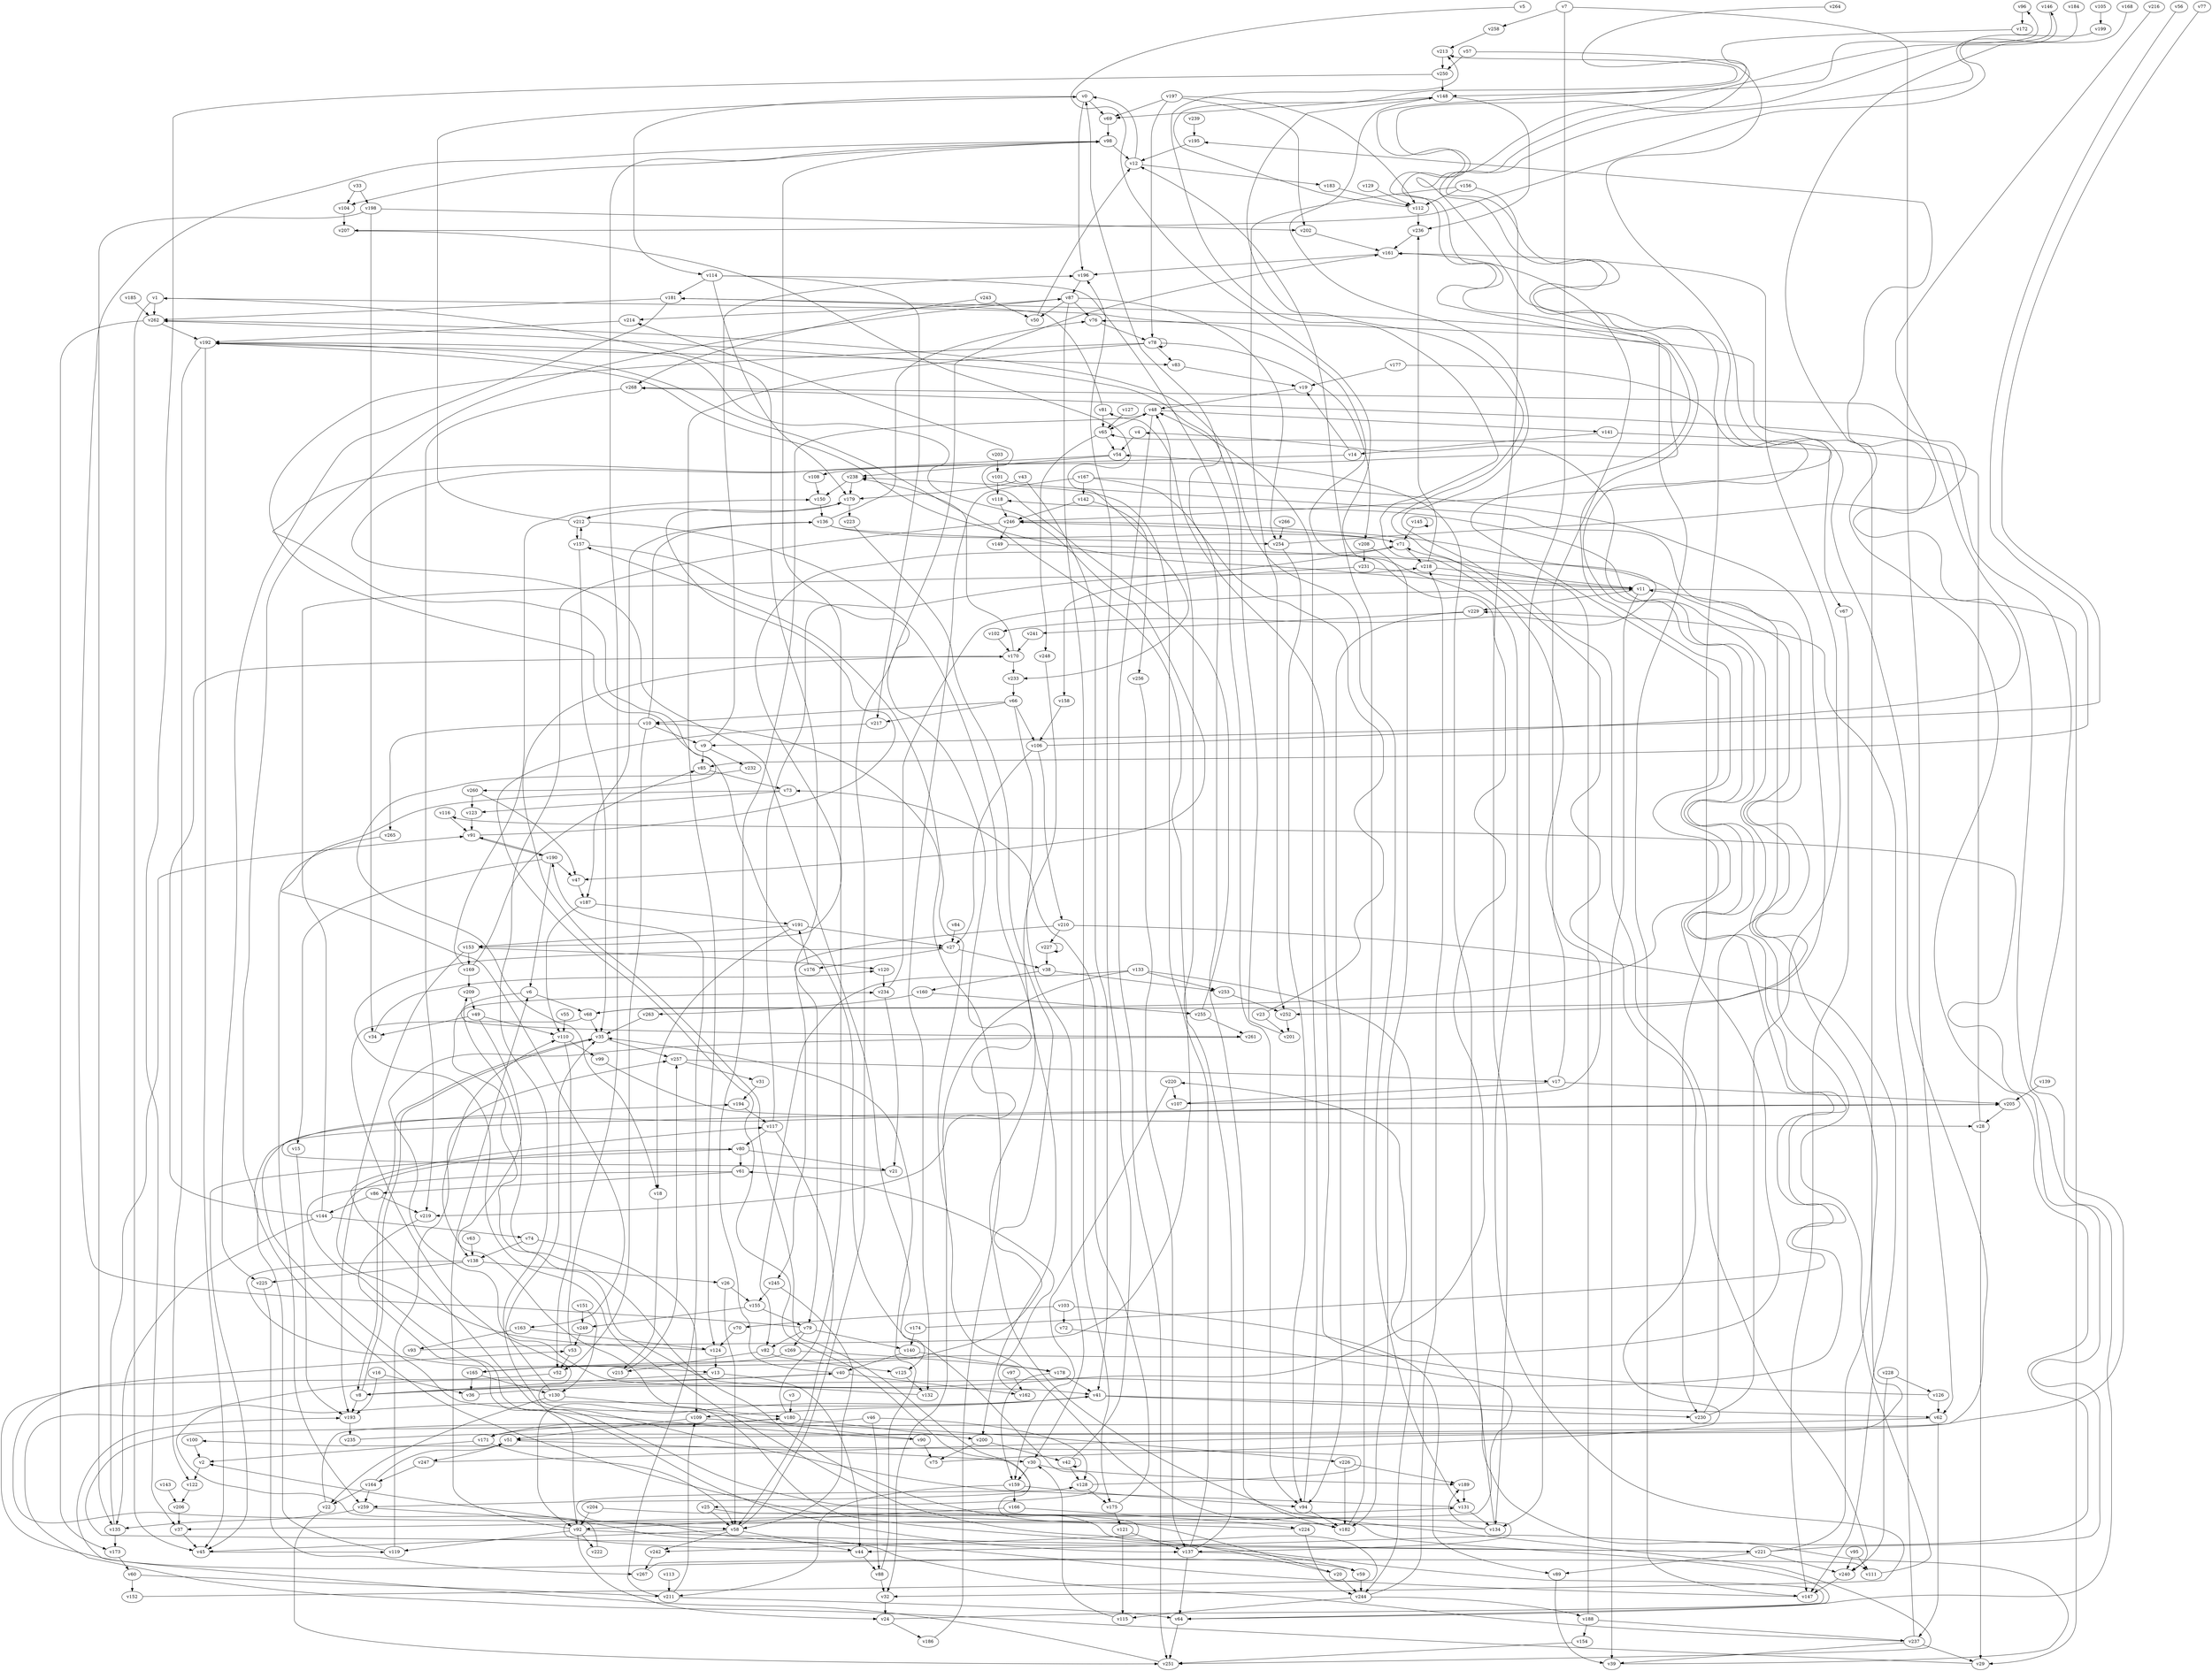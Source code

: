 // Benchmark game 394 - 270 vertices
// time_bound: 69
// targets: v29
digraph G {
    v0 [name="v0", player=0];
    v1 [name="v1", player=1];
    v2 [name="v2", player=1];
    v3 [name="v3", player=0];
    v4 [name="v4", player=0];
    v5 [name="v5", player=0];
    v6 [name="v6", player=0];
    v7 [name="v7", player=1];
    v8 [name="v8", player=0];
    v9 [name="v9", player=1];
    v10 [name="v10", player=1];
    v11 [name="v11", player=0];
    v12 [name="v12", player=0];
    v13 [name="v13", player=1];
    v14 [name="v14", player=0];
    v15 [name="v15", player=1];
    v16 [name="v16", player=1];
    v17 [name="v17", player=0];
    v18 [name="v18", player=1];
    v19 [name="v19", player=0];
    v20 [name="v20", player=1];
    v21 [name="v21", player=0];
    v22 [name="v22", player=1];
    v23 [name="v23", player=0];
    v24 [name="v24", player=0];
    v25 [name="v25", player=0];
    v26 [name="v26", player=1];
    v27 [name="v27", player=1];
    v28 [name="v28", player=0];
    v29 [name="v29", player=1, target=1];
    v30 [name="v30", player=0];
    v31 [name="v31", player=0];
    v32 [name="v32", player=1];
    v33 [name="v33", player=1];
    v34 [name="v34", player=0];
    v35 [name="v35", player=1];
    v36 [name="v36", player=1];
    v37 [name="v37", player=1];
    v38 [name="v38", player=0];
    v39 [name="v39", player=1];
    v40 [name="v40", player=0];
    v41 [name="v41", player=1];
    v42 [name="v42", player=1];
    v43 [name="v43", player=1];
    v44 [name="v44", player=0];
    v45 [name="v45", player=1];
    v46 [name="v46", player=0];
    v47 [name="v47", player=1];
    v48 [name="v48", player=1];
    v49 [name="v49", player=0];
    v50 [name="v50", player=0];
    v51 [name="v51", player=1];
    v52 [name="v52", player=1];
    v53 [name="v53", player=0];
    v54 [name="v54", player=1];
    v55 [name="v55", player=0];
    v56 [name="v56", player=1];
    v57 [name="v57", player=0];
    v58 [name="v58", player=1];
    v59 [name="v59", player=0];
    v60 [name="v60", player=1];
    v61 [name="v61", player=0];
    v62 [name="v62", player=1];
    v63 [name="v63", player=0];
    v64 [name="v64", player=1];
    v65 [name="v65", player=1];
    v66 [name="v66", player=1];
    v67 [name="v67", player=0];
    v68 [name="v68", player=0];
    v69 [name="v69", player=0];
    v70 [name="v70", player=0];
    v71 [name="v71", player=0];
    v72 [name="v72", player=1];
    v73 [name="v73", player=0];
    v74 [name="v74", player=1];
    v75 [name="v75", player=0];
    v76 [name="v76", player=0];
    v77 [name="v77", player=0];
    v78 [name="v78", player=1];
    v79 [name="v79", player=0];
    v80 [name="v80", player=1];
    v81 [name="v81", player=0];
    v82 [name="v82", player=1];
    v83 [name="v83", player=0];
    v84 [name="v84", player=1];
    v85 [name="v85", player=0];
    v86 [name="v86", player=1];
    v87 [name="v87", player=1];
    v88 [name="v88", player=1];
    v89 [name="v89", player=1];
    v90 [name="v90", player=1];
    v91 [name="v91", player=0];
    v92 [name="v92", player=0];
    v93 [name="v93", player=0];
    v94 [name="v94", player=1];
    v95 [name="v95", player=1];
    v96 [name="v96", player=0];
    v97 [name="v97", player=0];
    v98 [name="v98", player=1];
    v99 [name="v99", player=0];
    v100 [name="v100", player=0];
    v101 [name="v101", player=0];
    v102 [name="v102", player=1];
    v103 [name="v103", player=1];
    v104 [name="v104", player=1];
    v105 [name="v105", player=1];
    v106 [name="v106", player=0];
    v107 [name="v107", player=1];
    v108 [name="v108", player=0];
    v109 [name="v109", player=1];
    v110 [name="v110", player=1];
    v111 [name="v111", player=1];
    v112 [name="v112", player=0];
    v113 [name="v113", player=1];
    v114 [name="v114", player=0];
    v115 [name="v115", player=0];
    v116 [name="v116", player=1];
    v117 [name="v117", player=0];
    v118 [name="v118", player=1];
    v119 [name="v119", player=1];
    v120 [name="v120", player=1];
    v121 [name="v121", player=1];
    v122 [name="v122", player=0];
    v123 [name="v123", player=0];
    v124 [name="v124", player=1];
    v125 [name="v125", player=0];
    v126 [name="v126", player=0];
    v127 [name="v127", player=0];
    v128 [name="v128", player=1];
    v129 [name="v129", player=1];
    v130 [name="v130", player=1];
    v131 [name="v131", player=0];
    v132 [name="v132", player=1];
    v133 [name="v133", player=0];
    v134 [name="v134", player=0];
    v135 [name="v135", player=1];
    v136 [name="v136", player=1];
    v137 [name="v137", player=0];
    v138 [name="v138", player=0];
    v139 [name="v139", player=0];
    v140 [name="v140", player=0];
    v141 [name="v141", player=1];
    v142 [name="v142", player=1];
    v143 [name="v143", player=1];
    v144 [name="v144", player=1];
    v145 [name="v145", player=1];
    v146 [name="v146", player=0];
    v147 [name="v147", player=1];
    v148 [name="v148", player=1];
    v149 [name="v149", player=0];
    v150 [name="v150", player=1];
    v151 [name="v151", player=0];
    v152 [name="v152", player=1];
    v153 [name="v153", player=1];
    v154 [name="v154", player=1];
    v155 [name="v155", player=1];
    v156 [name="v156", player=0];
    v157 [name="v157", player=1];
    v158 [name="v158", player=1];
    v159 [name="v159", player=0];
    v160 [name="v160", player=0];
    v161 [name="v161", player=0];
    v162 [name="v162", player=0];
    v163 [name="v163", player=0];
    v164 [name="v164", player=1];
    v165 [name="v165", player=0];
    v166 [name="v166", player=0];
    v167 [name="v167", player=1];
    v168 [name="v168", player=1];
    v169 [name="v169", player=1];
    v170 [name="v170", player=0];
    v171 [name="v171", player=0];
    v172 [name="v172", player=0];
    v173 [name="v173", player=1];
    v174 [name="v174", player=1];
    v175 [name="v175", player=1];
    v176 [name="v176", player=1];
    v177 [name="v177", player=0];
    v178 [name="v178", player=1];
    v179 [name="v179", player=1];
    v180 [name="v180", player=0];
    v181 [name="v181", player=0];
    v182 [name="v182", player=0];
    v183 [name="v183", player=0];
    v184 [name="v184", player=0];
    v185 [name="v185", player=1];
    v186 [name="v186", player=1];
    v187 [name="v187", player=0];
    v188 [name="v188", player=1];
    v189 [name="v189", player=0];
    v190 [name="v190", player=0];
    v191 [name="v191", player=1];
    v192 [name="v192", player=1];
    v193 [name="v193", player=1];
    v194 [name="v194", player=0];
    v195 [name="v195", player=1];
    v196 [name="v196", player=0];
    v197 [name="v197", player=1];
    v198 [name="v198", player=1];
    v199 [name="v199", player=0];
    v200 [name="v200", player=1];
    v201 [name="v201", player=1];
    v202 [name="v202", player=0];
    v203 [name="v203", player=0];
    v204 [name="v204", player=0];
    v205 [name="v205", player=1];
    v206 [name="v206", player=0];
    v207 [name="v207", player=1];
    v208 [name="v208", player=0];
    v209 [name="v209", player=1];
    v210 [name="v210", player=1];
    v211 [name="v211", player=1];
    v212 [name="v212", player=1];
    v213 [name="v213", player=1];
    v214 [name="v214", player=1];
    v215 [name="v215", player=1];
    v216 [name="v216", player=0];
    v217 [name="v217", player=1];
    v218 [name="v218", player=1];
    v219 [name="v219", player=0];
    v220 [name="v220", player=0];
    v221 [name="v221", player=0];
    v222 [name="v222", player=1];
    v223 [name="v223", player=0];
    v224 [name="v224", player=0];
    v225 [name="v225", player=0];
    v226 [name="v226", player=0];
    v227 [name="v227", player=1];
    v228 [name="v228", player=0];
    v229 [name="v229", player=1];
    v230 [name="v230", player=1];
    v231 [name="v231", player=1];
    v232 [name="v232", player=0];
    v233 [name="v233", player=1];
    v234 [name="v234", player=1];
    v235 [name="v235", player=0];
    v236 [name="v236", player=0];
    v237 [name="v237", player=1];
    v238 [name="v238", player=0];
    v239 [name="v239", player=1];
    v240 [name="v240", player=0];
    v241 [name="v241", player=0];
    v242 [name="v242", player=1];
    v243 [name="v243", player=0];
    v244 [name="v244", player=0];
    v245 [name="v245", player=0];
    v246 [name="v246", player=1];
    v247 [name="v247", player=1];
    v248 [name="v248", player=0];
    v249 [name="v249", player=1];
    v250 [name="v250", player=0];
    v251 [name="v251", player=1];
    v252 [name="v252", player=0];
    v253 [name="v253", player=0];
    v254 [name="v254", player=1];
    v255 [name="v255", player=0];
    v256 [name="v256", player=1];
    v257 [name="v257", player=0];
    v258 [name="v258", player=1];
    v259 [name="v259", player=0];
    v260 [name="v260", player=1];
    v261 [name="v261", player=0];
    v262 [name="v262", player=1];
    v263 [name="v263", player=1];
    v264 [name="v264", player=0];
    v265 [name="v265", player=1];
    v266 [name="v266", player=1];
    v267 [name="v267", player=1];
    v268 [name="v268", player=1];
    v269 [name="v269", player=0];

    v0 -> v196;
    v1 -> v79;
    v2 -> v122;
    v3 -> v180;
    v4 -> v54;
    v5 -> v32 [constraint="t >= 5"];
    v6 -> v261 [constraint="t >= 3"];
    v7 -> v62;
    v8 -> v4 [constraint="t < 15"];
    v9 -> v85;
    v10 -> v265;
    v11 -> v192 [constraint="t < 12"];
    v12 -> v183;
    v13 -> v44;
    v14 -> v260 [constraint="t >= 2"];
    v15 -> v193;
    v16 -> v193;
    v17 -> v161;
    v18 -> v215;
    v19 -> v48;
    v20 -> v27 [constraint="t mod 4 == 2"];
    v21 -> v205 [constraint="t >= 5"];
    v22 -> v180 [constraint="t < 12"];
    v23 -> v262 [constraint="t >= 4"];
    v24 -> v110 [constraint="t mod 2 == 1"];
    v25 -> v242 [constraint="t < 12"];
    v26 -> v58;
    v27 -> v176;
    v28 -> v65;
    v29 -> v40 [constraint="t mod 4 == 1"];
    v30 -> v159;
    v31 -> v194;
    v32 -> v24;
    v33 -> v104;
    v34 -> v120 [constraint="t < 14"];
    v35 -> v8;
    v36 -> v1 [constraint="t >= 1"];
    v37 -> v45;
    v38 -> v253;
    v39 -> v220 [constraint="t mod 2 == 0"];
    v40 -> v8;
    v41 -> v109;
    v42 -> v42;
    v43 -> v179;
    v44 -> v131 [constraint="t >= 1"];
    v45 -> v119 [constraint="t >= 1"];
    v46 -> v88;
    v47 -> v187;
    v48 -> v65;
    v49 -> v138;
    v50 -> v12;
    v51 -> v30;
    v52 -> v59 [constraint="t >= 4"];
    v53 -> v52;
    v54 -> v125 [constraint="t >= 3"];
    v55 -> v110;
    v56 -> v85 [constraint="t >= 4"];
    v57 -> v51 [constraint="t < 13"];
    v58 -> v45 [constraint="t < 11"];
    v59 -> v244;
    v60 -> v152;
    v61 -> v182 [constraint="t < 13"];
    v62 -> v221 [constraint="t < 9"];
    v63 -> v138;
    v64 -> v157 [constraint="t mod 2 == 1"];
    v65 -> v248;
    v66 -> v217;
    v67 -> v147;
    v68 -> v90 [constraint="t mod 3 == 1"];
    v69 -> v98;
    v70 -> v124;
    v71 -> v153 [constraint="t < 14"];
    v72 -> v37 [constraint="t < 7"];
    v73 -> v163 [constraint="t mod 2 == 1"];
    v74 -> v109;
    v75 -> v148 [constraint="t >= 3"];
    v76 -> v78;
    v77 -> v9 [constraint="t mod 3 == 2"];
    v78 -> v25 [constraint="t mod 3 == 0"];
    v79 -> v98 [constraint="t >= 5"];
    v80 -> v45;
    v81 -> v181 [constraint="t mod 2 == 0"];
    v82 -> v125;
    v83 -> v19;
    v84 -> v27;
    v85 -> v73;
    v86 -> v219;
    v87 -> v50;
    v88 -> v32;
    v89 -> v39;
    v90 -> v194 [constraint="t < 13"];
    v91 -> v179 [constraint="t mod 3 == 0"];
    v92 -> v119;
    v93 -> v192 [constraint="t < 7"];
    v94 -> v48;
    v95 -> v111;
    v96 -> v172;
    v97 -> v162;
    v98 -> v104 [constraint="t >= 3"];
    v99 -> v28 [constraint="t >= 3"];
    v100 -> v2;
    v101 -> v252 [constraint="t < 15"];
    v102 -> v170;
    v103 -> v70;
    v104 -> v207;
    v105 -> v199;
    v106 -> v195 [constraint="t mod 4 == 1"];
    v107 -> v213 [constraint="t < 13"];
    v108 -> v150;
    v109 -> v226;
    v110 -> v99;
    v111 -> v118 [constraint="t >= 5"];
    v112 -> v213 [constraint="t mod 5 == 4"];
    v113 -> v211;
    v114 -> v179;
    v115 -> v30;
    v116 -> v91;
    v117 -> v58;
    v118 -> v246;
    v119 -> v87;
    v120 -> v234;
    v121 -> v137;
    v122 -> v206;
    v123 -> v91;
    v124 -> v80 [constraint="t mod 3 == 2"];
    v125 -> v132;
    v126 -> v81 [constraint="t mod 2 == 1"];
    v127 -> v65;
    v128 -> v100 [constraint="t < 7"];
    v129 -> v112;
    v130 -> v180;
    v131 -> v117 [constraint="t >= 2"];
    v132 -> v234 [constraint="t < 11"];
    v133 -> v82;
    v134 -> v53 [constraint="t mod 5 == 3"];
    v135 -> v91;
    v136 -> v187;
    v137 -> v59;
    v138 -> v13 [constraint="t mod 5 == 1"];
    v139 -> v205;
    v140 -> v40;
    v141 -> v67;
    v142 -> v246;
    v143 -> v206;
    v144 -> v170 [constraint="t >= 5"];
    v145 -> v145;
    v146 -> v148 [constraint="t < 11"];
    v147 -> v128 [constraint="t mod 4 == 1"];
    v148 -> v240 [constraint="t >= 1"];
    v149 -> v102 [constraint="t >= 2"];
    v150 -> v136;
    v151 -> v249;
    v152 -> v209 [constraint="t >= 5"];
    v153 -> v120;
    v154 -> v251;
    v155 -> v249;
    v156 -> v112;
    v157 -> v219 [constraint="t < 7"];
    v158 -> v106;
    v159 -> v166;
    v160 -> v255;
    v161 -> v196;
    v162 -> v61;
    v163 -> v93;
    v164 -> v51;
    v165 -> v96 [constraint="t mod 4 == 3"];
    v166 -> v92;
    v167 -> v68 [constraint="t >= 5"];
    v168 -> v44 [constraint="t >= 2"];
    v169 -> v150;
    v170 -> v259 [constraint="t < 9"];
    v171 -> v2;
    v172 -> v68 [constraint="t < 10"];
    v173 -> v60;
    v174 -> v146 [constraint="t >= 4"];
    v175 -> v73;
    v176 -> v191;
    v177 -> v230;
    v178 -> v41;
    v179 -> v223;
    v180 -> v200;
    v181 -> v262;
    v182 -> v12;
    v183 -> v112;
    v184 -> v246 [constraint="t < 15"];
    v185 -> v262;
    v186 -> v10;
    v187 -> v110;
    v188 -> v71;
    v189 -> v131;
    v190 -> v47;
    v191 -> v27;
    v192 -> v47 [constraint="t < 15"];
    v193 -> v235;
    v194 -> v117;
    v195 -> v12;
    v196 -> v87;
    v197 -> v69;
    v198 -> v202;
    v199 -> v207 [constraint="t < 11"];
    v200 -> v75;
    v201 -> v0;
    v202 -> v161;
    v203 -> v101;
    v204 -> v137 [constraint="t mod 5 == 2"];
    v205 -> v28;
    v206 -> v37;
    v207 -> v233 [constraint="t mod 4 == 2"];
    v208 -> v182;
    v209 -> v49;
    v210 -> v245;
    v211 -> v64 [constraint="t mod 3 == 0"];
    v212 -> v251 [constraint="t >= 3"];
    v213 -> v250;
    v214 -> v192;
    v215 -> v257;
    v216 -> v64 [constraint="t >= 2"];
    v217 -> v20 [constraint="t mod 2 == 1"];
    v218 -> v11;
    v219 -> v137 [constraint="t < 10"];
    v220 -> v107;
    v221 -> v116 [constraint="t mod 2 == 0"];
    v222 -> v41 [constraint="t >= 5"];
    v223 -> v165 [constraint="t mod 2 == 1"];
    v224 -> v205 [constraint="t < 14"];
    v225 -> v267;
    v226 -> v189;
    v227 -> v227;
    v228 -> v240;
    v229 -> v241;
    v230 -> v11;
    v231 -> v11;
    v232 -> v18 [constraint="t < 14"];
    v233 -> v66;
    v234 -> v21;
    v235 -> v268 [constraint="t mod 4 == 1"];
    v236 -> v161;
    v237 -> v2 [constraint="t >= 4"];
    v238 -> v179;
    v239 -> v195;
    v240 -> v147;
    v241 -> v170;
    v242 -> v267;
    v243 -> v268;
    v244 -> v188;
    v245 -> v155;
    v246 -> v92;
    v247 -> v246 [constraint="t >= 5"];
    v248 -> v200;
    v249 -> v53;
    v250 -> v148;
    v251 -> v193 [constraint="t mod 4 == 0"];
    v252 -> v201;
    v253 -> v252;
    v254 -> v268 [constraint="t >= 2"];
    v255 -> v214 [constraint="t >= 1"];
    v256 -> v137;
    v257 -> v31;
    v258 -> v213;
    v259 -> v135;
    v260 -> v47;
    v261 -> v41 [constraint="t >= 5"];
    v262 -> v131 [constraint="t mod 4 == 3"];
    v263 -> v35;
    v264 -> v108 [constraint="t >= 4"];
    v265 -> v259;
    v266 -> v254;
    v267 -> v111 [constraint="t mod 3 == 2"];
    v268 -> v219;
    v269 -> v165;
    v148 -> v236;
    v254 -> v94;
    v144 -> v218;
    v121 -> v115;
    v212 -> v0;
    v46 -> v171;
    v212 -> v157;
    v159 -> v211;
    v95 -> v240;
    v190 -> v15;
    v257 -> v17;
    v58 -> v242;
    v137 -> v64;
    v10 -> v136;
    v12 -> v0;
    v246 -> v149;
    v126 -> v62;
    v247 -> v164;
    v109 -> v51;
    v191 -> v18;
    v48 -> v251;
    v58 -> v161;
    v164 -> v22;
    v46 -> v128;
    v64 -> v251;
    v167 -> v132;
    v157 -> v35;
    v7 -> v134;
    v22 -> v251;
    v190 -> v91;
    v44 -> v88;
    v130 -> v22;
    v79 -> v82;
    v229 -> v94;
    v136 -> v254;
    v91 -> v190;
    v11 -> v39;
    v103 -> v89;
    v175 -> v121;
    v124 -> v13;
    v1 -> v262;
    v7 -> v258;
    v181 -> v147;
    v48 -> v141;
    v6 -> v68;
    v80 -> v61;
    v144 -> v135;
    v167 -> v182;
    v28 -> v29;
    v140 -> v178;
    v1 -> v45;
    v237 -> v29;
    v40 -> v48;
    v79 -> v269;
    v220 -> v159;
    v73 -> v123;
    v78 -> v124;
    v0 -> v69;
    v198 -> v34;
    v112 -> v236;
    v221 -> v240;
    v92 -> v24;
    v160 -> v263;
    v119 -> v257;
    v144 -> v74;
    v114 -> v217;
    v244 -> v115;
    v137 -> v48;
    v134 -> v54;
    v218 -> v236;
    v11 -> v29;
    v23 -> v201;
    v24 -> v186;
    v181 -> v225;
    v79 -> v140;
    v8 -> v193;
    v198 -> v135;
    v87 -> v76;
    v179 -> v212;
    v190 -> v6;
    v255 -> v261;
    v245 -> v58;
    v0 -> v114;
    v134 -> v189;
    v58 -> v44;
    v42 -> v196;
    v157 -> v212;
    v221 -> v76;
    v237 -> v229;
    v192 -> v122;
    v243 -> v50;
    v98 -> v12;
    v165 -> v36;
    v148 -> v69;
    v90 -> v75;
    v269 -> v178;
    v142 -> v256;
    v106 -> v27;
    v66 -> v10;
    v204 -> v92;
    v163 -> v124;
    v174 -> v140;
    v20 -> v244;
    v211 -> v190;
    v68 -> v35;
    v226 -> v182;
    v230 -> v161;
    v11 -> v229;
    v16 -> v36;
    v88 -> v35;
    v262 -> v173;
    v78 -> v78;
    v53 -> v98;
    v117 -> v71;
    v187 -> v191;
    v141 -> v14;
    v224 -> v244;
    v66 -> v30;
    v197 -> v202;
    v78 -> v208;
    v159 -> v94;
    v42 -> v128;
    v17 -> v107;
    v92 -> v222;
    v41 -> v230;
    v164 -> v259;
    v238 -> v150;
    v192 -> v83;
    v151 -> v130;
    v250 -> v37;
    v136 -> v76;
    v41 -> v62;
    v136 -> v71;
    v74 -> v138;
    v180 -> v98;
    v131 -> v134;
    v17 -> v205;
    v110 -> v52;
    v87 -> v175;
    v246 -> v71;
    v10 -> v52;
    v49 -> v110;
    v169 -> v85;
    v237 -> v39;
    v244 -> v218;
    v101 -> v118;
    v86 -> v144;
    v51 -> v247;
    v178 -> v159;
    v33 -> v198;
    v166 -> v224;
    v57 -> v250;
    v191 -> v153;
    v221 -> v89;
    v192 -> v45;
    v138 -> v26;
    v167 -> v142;
    v133 -> v32;
    v41 -> v92;
    v117 -> v80;
    v171 -> v58;
    v54 -> v238;
    v92 -> v221;
    v197 -> v112;
    v14 -> v19;
    v188 -> v237;
    v170 -> v238;
    v114 -> v94;
    v210 -> v147;
    v210 -> v227;
    v262 -> v192;
    v234 -> v11;
    v197 -> v78;
    v170 -> v233;
    v260 -> v123;
    v188 -> v154;
    v27 -> v38;
    v165 -> v130;
    v153 -> v169;
    v145 -> v71;
    v200 -> v42;
    v92 -> v6;
    v114 -> v181;
    v106 -> v210;
    v133 -> v253;
    v135 -> v173;
    v81 -> v65;
    v153 -> v193;
    v66 -> v106;
    v43 -> v41;
    v137 -> v238;
    v87 -> v254;
    v128 -> v175;
    v169 -> v209;
    v62 -> v237;
    v10 -> v9;
    v211 -> v109;
    v9 -> v232;
    v8 -> v35;
    v61 -> v86;
    v94 -> v182;
    v35 -> v257;
    v60 -> v211;
    v82 -> v215;
    v26 -> v155;
    v156 -> v252;
    v130 -> v35;
    v9 -> v196;
    v155 -> v79;
    v156 -> v134;
    v49 -> v34;
    v228 -> v126;
    v227 -> v38;
    v65 -> v54;
    v138 -> v225;
    v30 -> v189;
    v80 -> v21;
    v40 -> v162;
    v208 -> v231;
    v71 -> v218;
    v133 -> v244;
    v231 -> v158;
    v180 -> v171;
    v177 -> v19;
    v259 -> v58;
    v38 -> v160;
    v25 -> v58;
    v78 -> v83;
    v87 -> v214;
    v13 -> v8;
    v103 -> v72;
}
